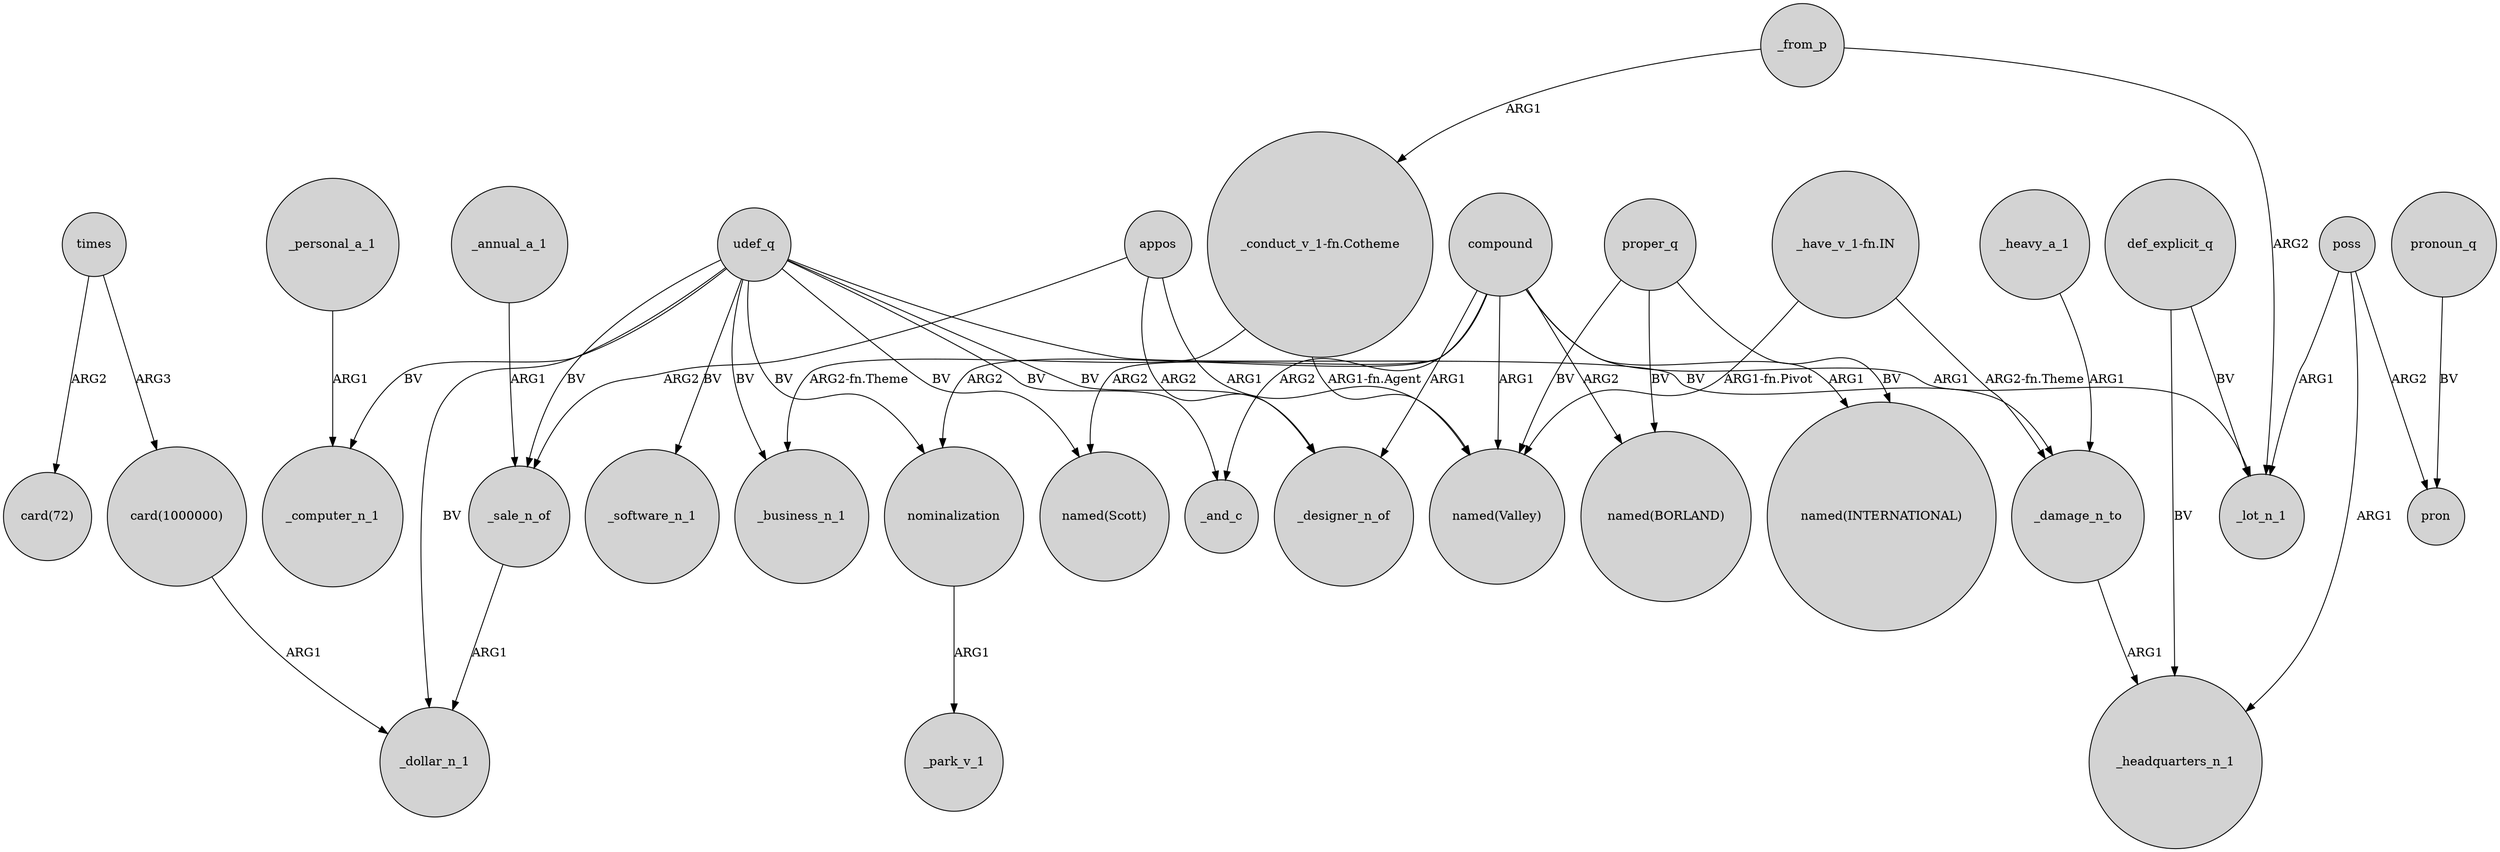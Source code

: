 digraph {
	node [shape=circle style=filled]
	udef_q -> _software_n_1 [label=BV]
	"card(1000000)" -> _dollar_n_1 [label=ARG1]
	appos -> _designer_n_of [label=ARG2]
	"_conduct_v_1-fn.Cotheme" -> "named(Valley)" [label="ARG1-fn.Agent"]
	proper_q -> "named(BORLAND)" [label=BV]
	poss -> pron [label=ARG2]
	proper_q -> "named(INTERNATIONAL)" [label=BV]
	_from_p -> _lot_n_1 [label=ARG2]
	_heavy_a_1 -> _damage_n_to [label=ARG1]
	compound -> nominalization [label=ARG2]
	compound -> "named(INTERNATIONAL)" [label=ARG1]
	"_conduct_v_1-fn.Cotheme" -> _business_n_1 [label="ARG2-fn.Theme"]
	udef_q -> _computer_n_1 [label=BV]
	udef_q -> "named(Scott)" [label=BV]
	proper_q -> "named(Valley)" [label=BV]
	_annual_a_1 -> _sale_n_of [label=ARG1]
	pronoun_q -> pron [label=BV]
	compound -> _and_c [label=ARG2]
	udef_q -> _designer_n_of [label=BV]
	compound -> _lot_n_1 [label=ARG1]
	times -> "card(1000000)" [label=ARG3]
	poss -> _lot_n_1 [label=ARG1]
	_personal_a_1 -> _computer_n_1 [label=ARG1]
	"_have_v_1-fn.IN" -> "named(Valley)" [label="ARG1-fn.Pivot"]
	appos -> _sale_n_of [label=ARG2]
	udef_q -> _damage_n_to [label=BV]
	compound -> "named(Valley)" [label=ARG1]
	def_explicit_q -> _lot_n_1 [label=BV]
	"_have_v_1-fn.IN" -> _damage_n_to [label="ARG2-fn.Theme"]
	udef_q -> nominalization [label=BV]
	udef_q -> _sale_n_of [label=BV]
	appos -> "named(Valley)" [label=ARG1]
	_from_p -> "_conduct_v_1-fn.Cotheme" [label=ARG1]
	times -> "card(72)" [label=ARG2]
	udef_q -> _business_n_1 [label=BV]
	def_explicit_q -> _headquarters_n_1 [label=BV]
	udef_q -> _and_c [label=BV]
	compound -> "named(Scott)" [label=ARG2]
	compound -> "named(BORLAND)" [label=ARG2]
	_damage_n_to -> _headquarters_n_1 [label=ARG1]
	compound -> _designer_n_of [label=ARG1]
	udef_q -> _dollar_n_1 [label=BV]
	_sale_n_of -> _dollar_n_1 [label=ARG1]
	nominalization -> _park_v_1 [label=ARG1]
	poss -> _headquarters_n_1 [label=ARG1]
}
